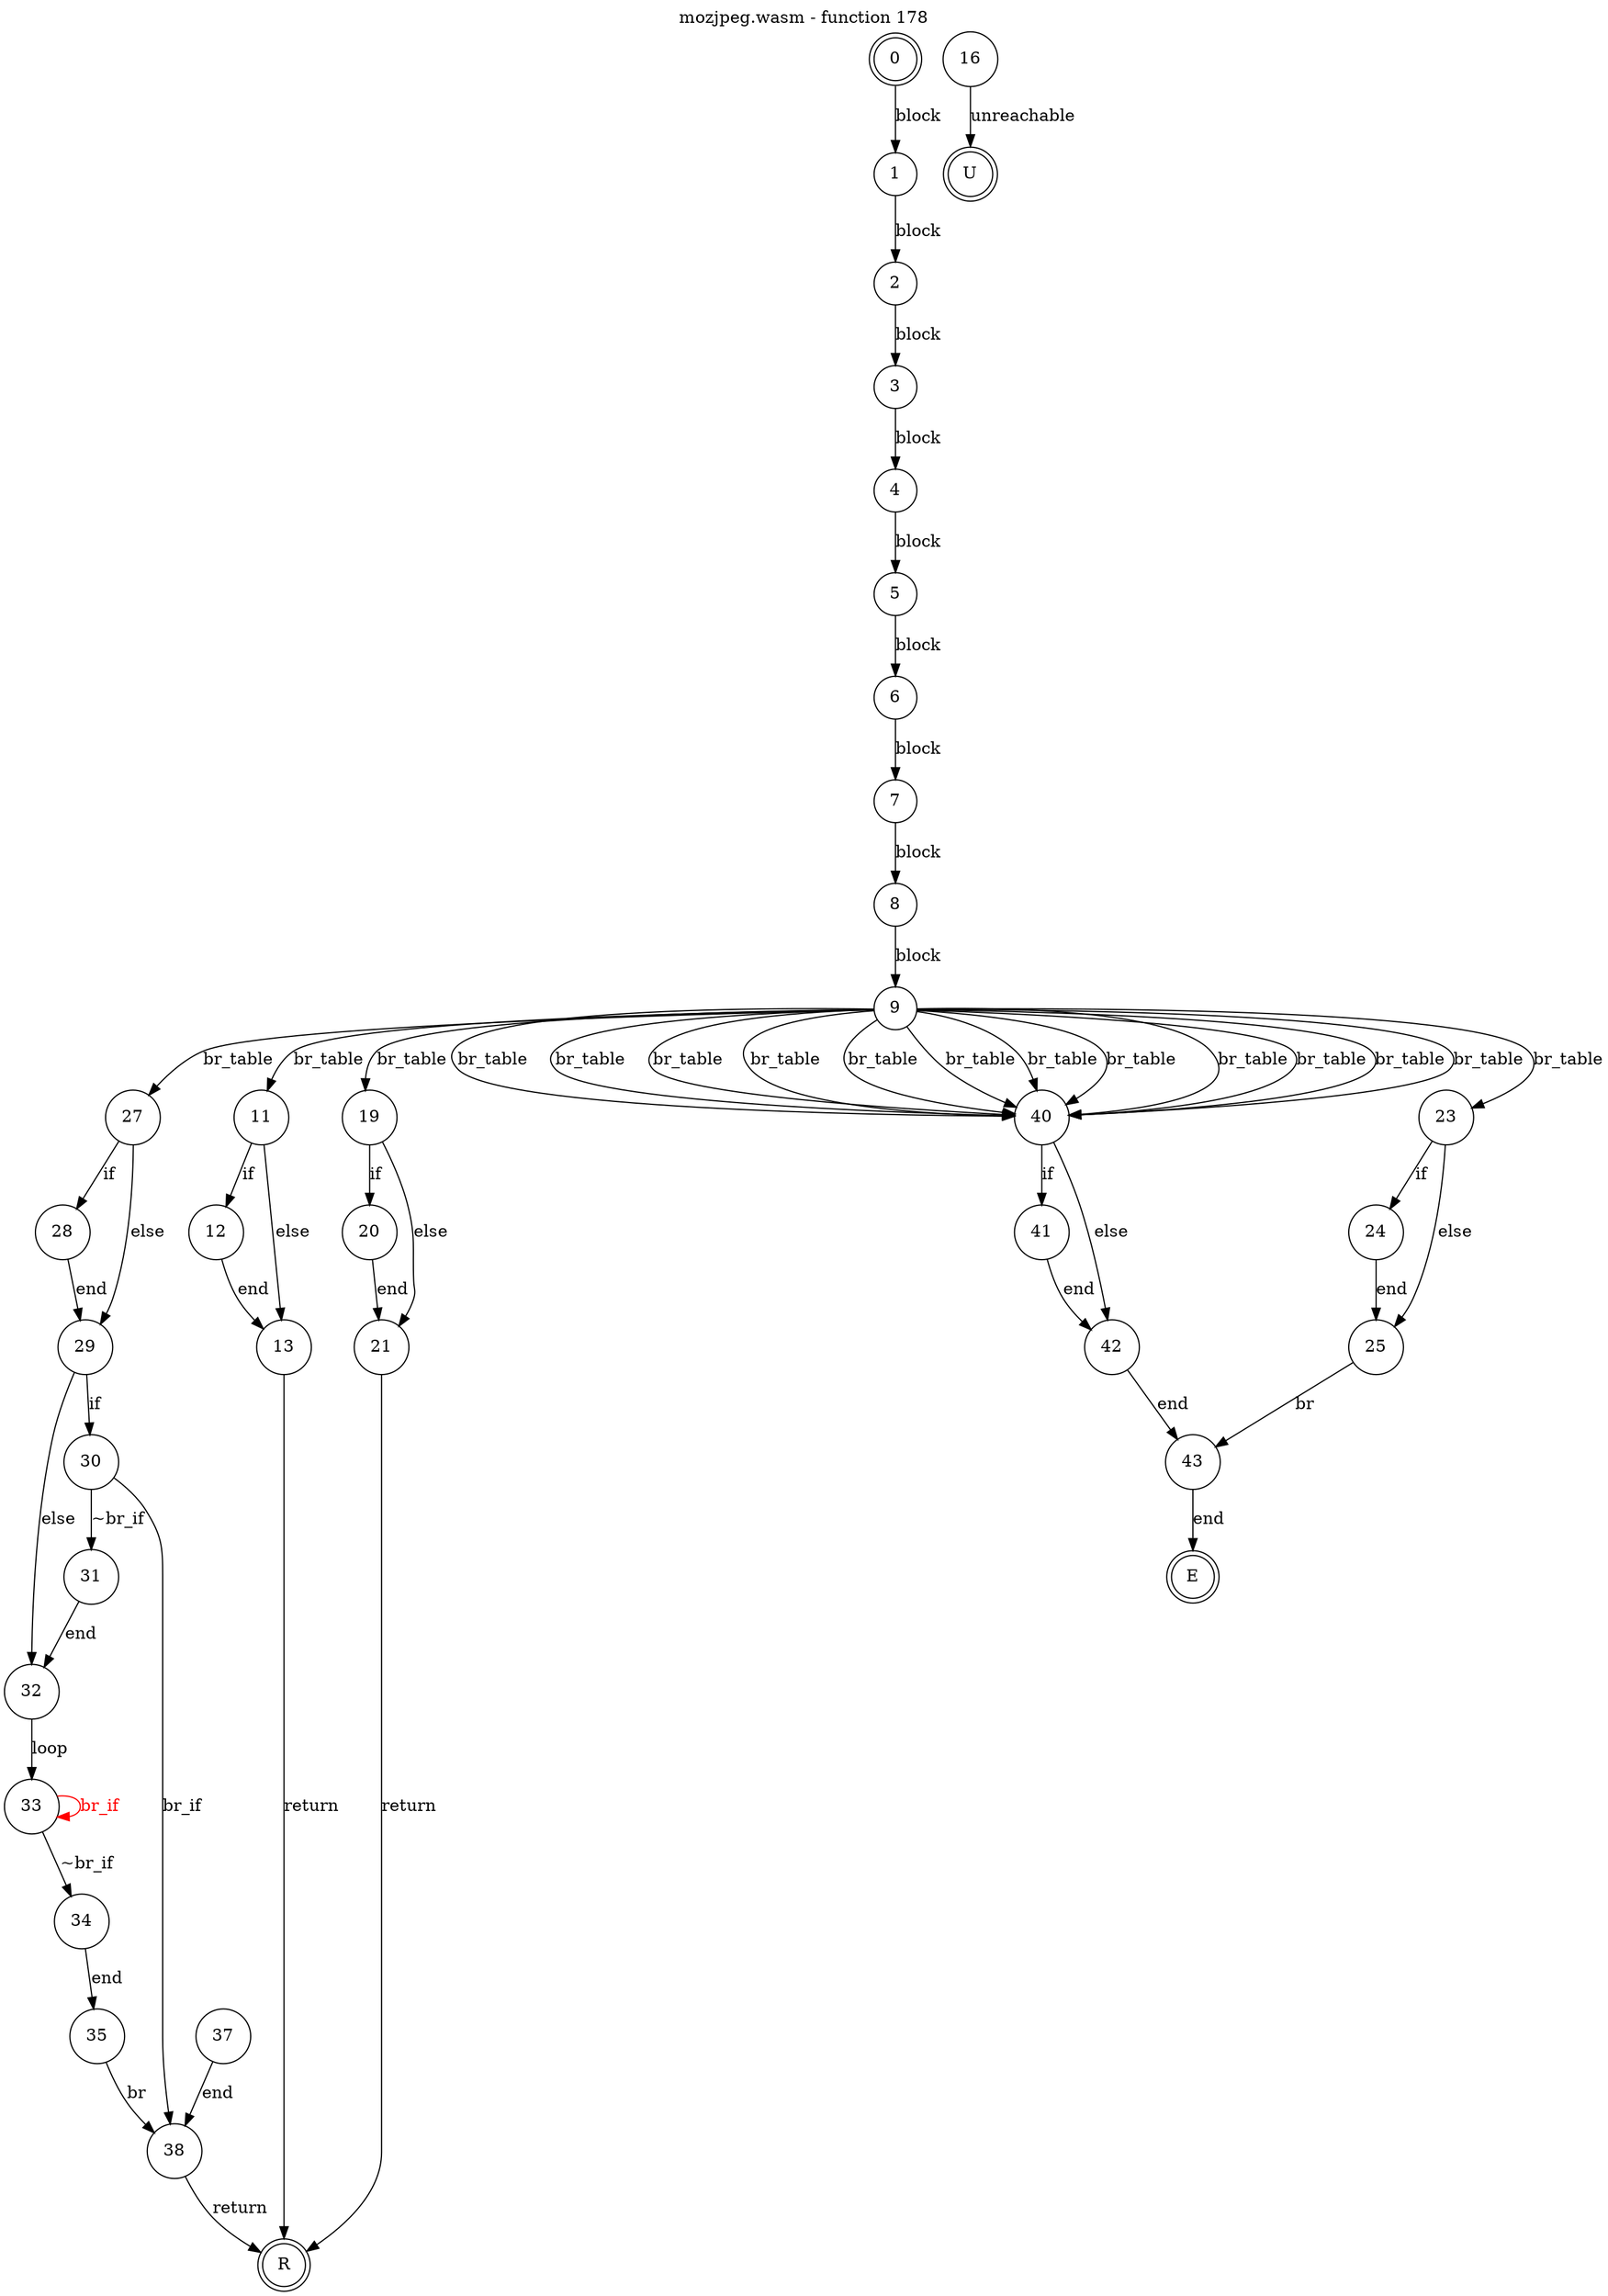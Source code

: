 digraph finite_state_machine {
    label = "mozjpeg.wasm - function 178"
    labelloc =  t
    labelfontsize = 16
    labelfontcolor = black
    labelfontname = "Helvetica"
    node [shape = doublecircle]; 0 E U R ;
    node [shape = circle];
    0 -> 1[label="block"];
    1 -> 2[label="block"];
    2 -> 3[label="block"];
    3 -> 4[label="block"];
    4 -> 5[label="block"];
    5 -> 6[label="block"];
    6 -> 7[label="block"];
    7 -> 8[label="block"];
    8 -> 9[label="block"];
    9 -> 27[label="br_table"];
    9 -> 11[label="br_table"];
    9 -> 40[label="br_table"];
    9 -> 40[label="br_table"];
    9 -> 19[label="br_table"];
    9 -> 23[label="br_table"];
    9 -> 40[label="br_table"];
    9 -> 40[label="br_table"];
    9 -> 40[label="br_table"];
    9 -> 40[label="br_table"];
    9 -> 40[label="br_table"];
    9 -> 40[label="br_table"];
    9 -> 40[label="br_table"];
    9 -> 40[label="br_table"];
    9 -> 40[label="br_table"];
    9 -> 40[label="br_table"];
    11 -> 12[label="if"];
    11 -> 13[label="else"];
    12 -> 13[label="end"];
    13 -> R[label="return"];
    16 -> U[label="unreachable"];
    19 -> 20[label="if"];
    19 -> 21[label="else"];
    20 -> 21[label="end"];
    21 -> R[label="return"];
    23 -> 24[label="if"];
    23 -> 25[label="else"];
    24 -> 25[label="end"];
    25 -> 43[label="br"];
    27 -> 28[label="if"];
    27 -> 29[label="else"];
    28 -> 29[label="end"];
    29 -> 30[label="if"];
    29 -> 32[label="else"];
    30 -> 31[label="~br_if"];
    30 -> 38[label="br_if"];
    31 -> 32[label="end"];
    32 -> 33[label="loop"];
    33 -> 34[label="~br_if"];
    33 -> 33[color="red" fontcolor="red" label="br_if"];
    34 -> 35[label="end"];
    35 -> 38[label="br"];
    37 -> 38[label="end"];
    38 -> R[label="return"];
    40 -> 41[label="if"];
    40 -> 42[label="else"];
    41 -> 42[label="end"];
    42 -> 43[label="end"];
    43 -> E[label="end"];
}
